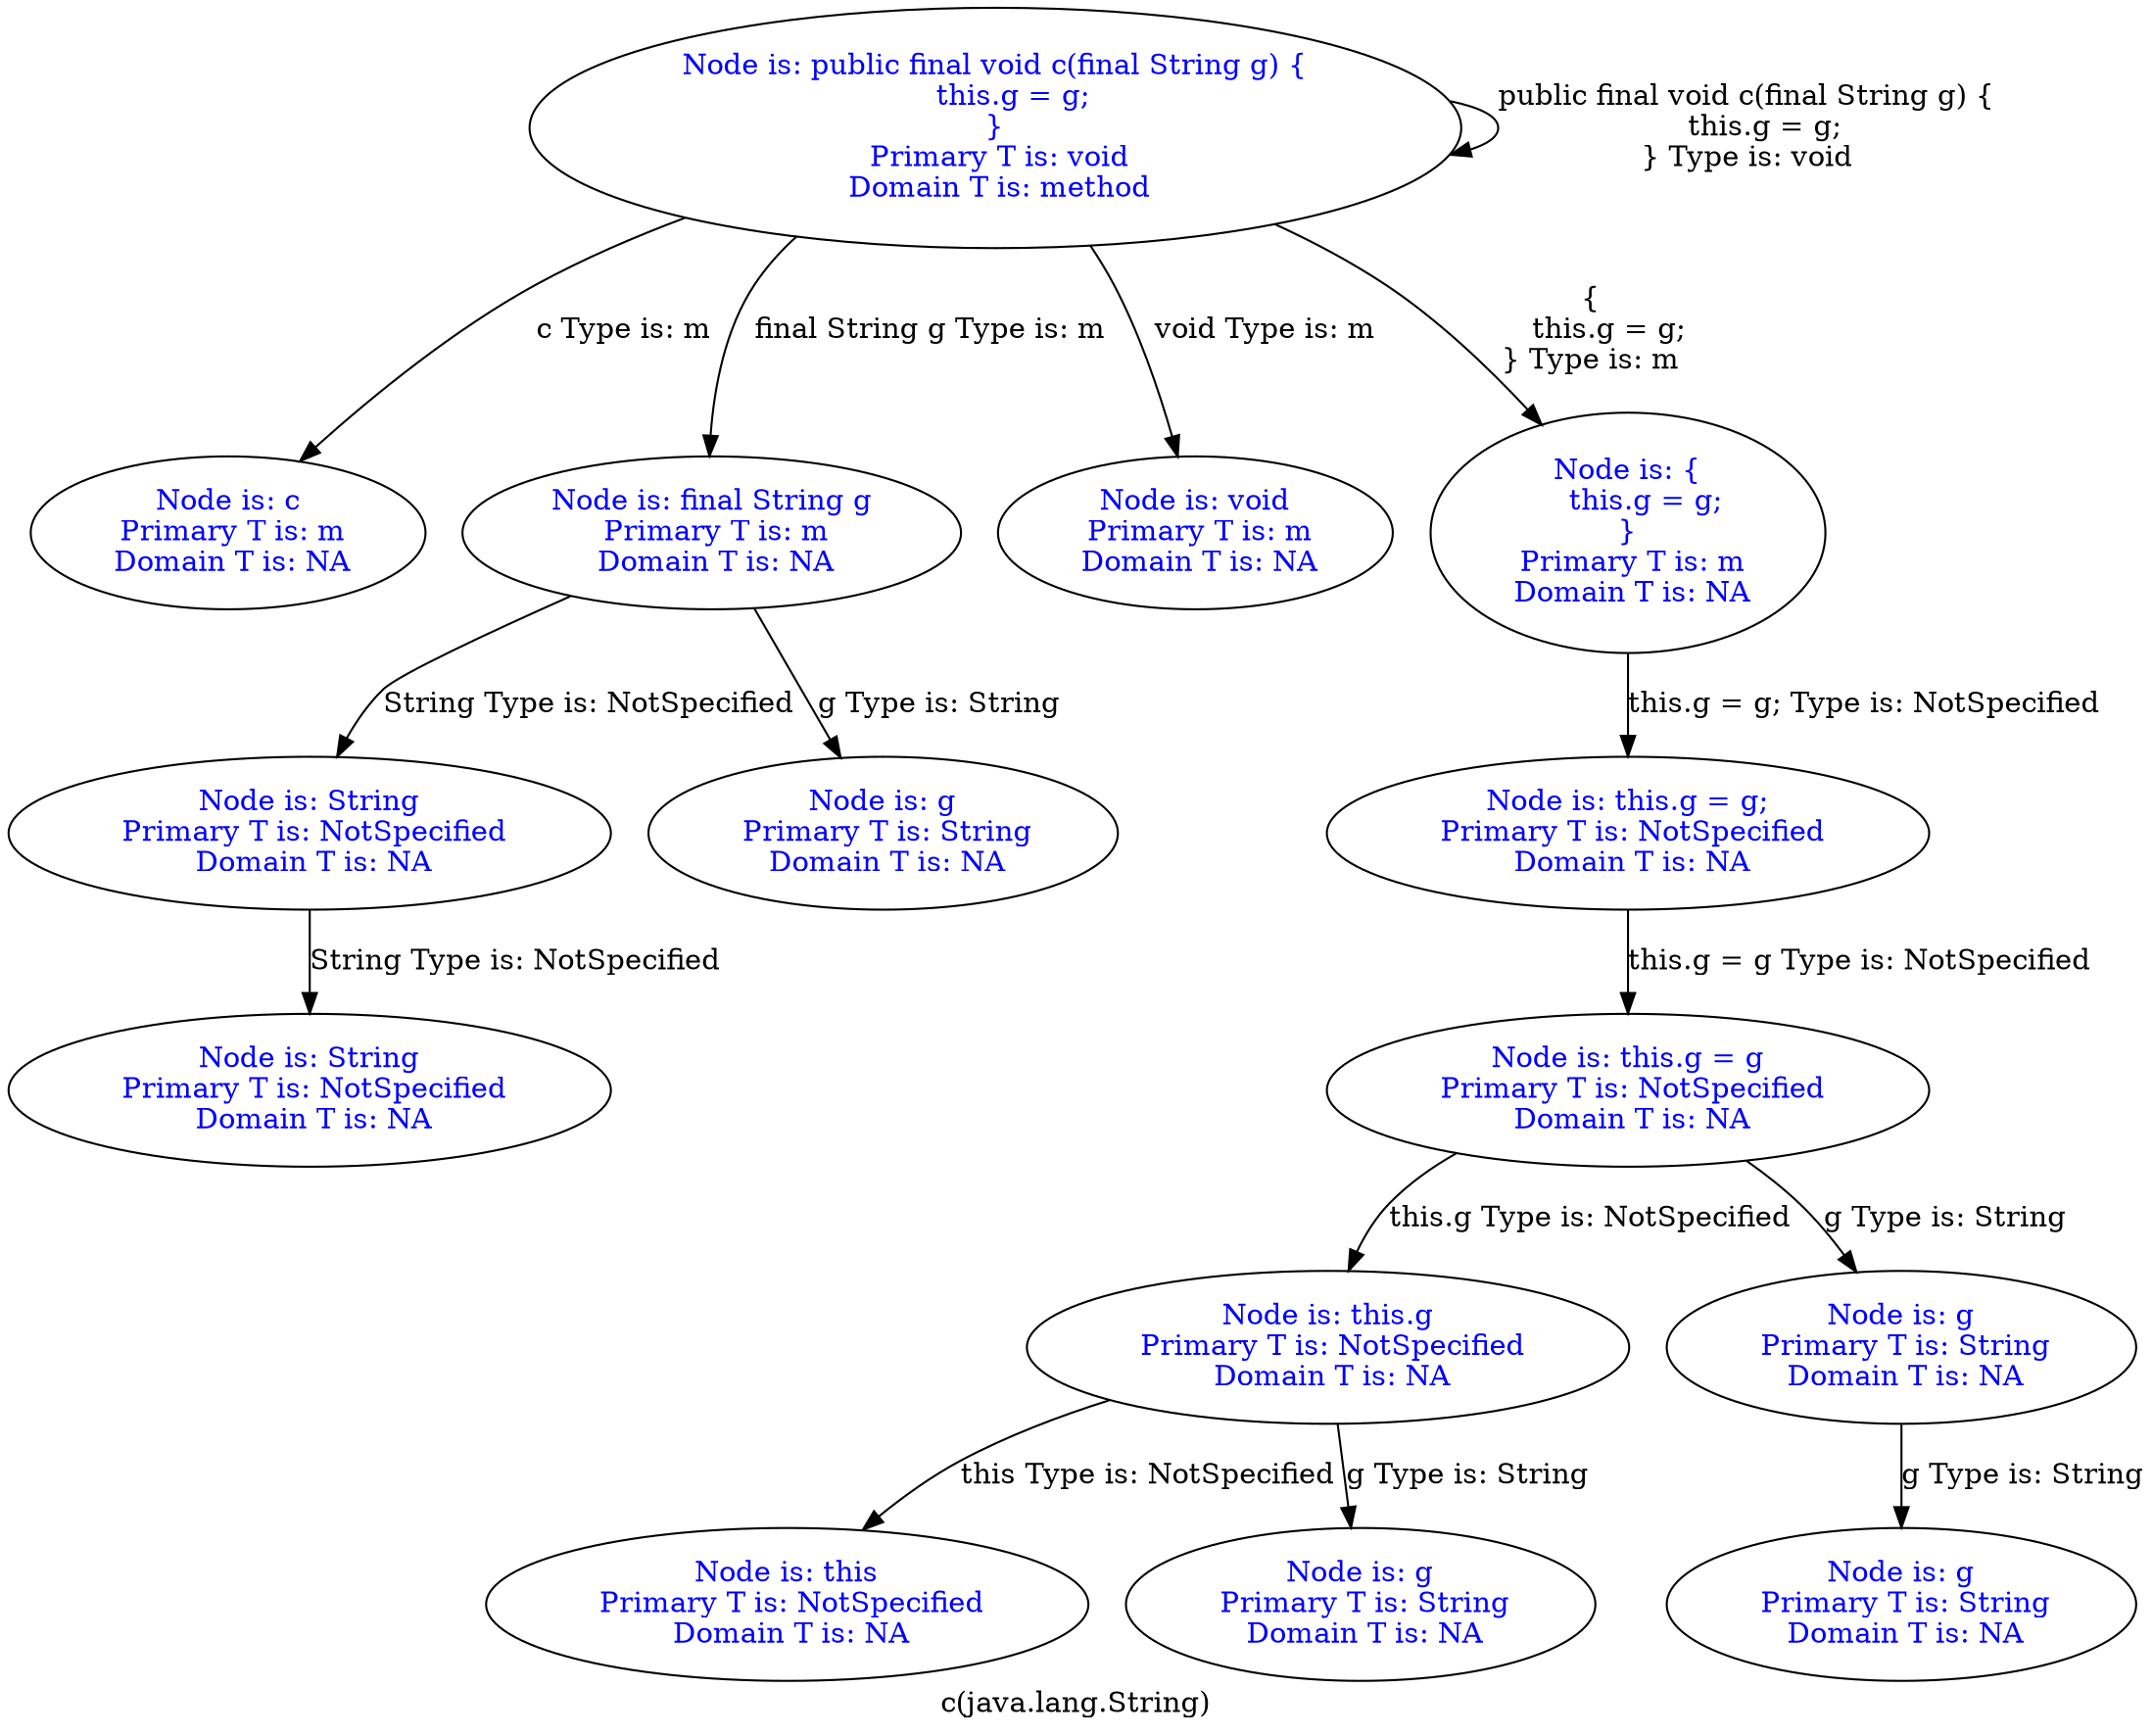 digraph "c(java.lang.String)" {
 label="c(java.lang.String)"
{
 node [shape=box]} 
363 -> 363[label="public final void c(final String g) {
    this.g = g;
} Type is: void"];
363[label="Node is: public final void c(final String g) {
    this.g = g;
}
 Primary T is: void
 Domain T is: method",fontcolor="blue"];
  363 -> 364[label="c Type is: m"];
364[label="Node is: c
 Primary T is: m
 Domain T is: NA",fontcolor="blue"];
  363 -> 365[label="final String g Type is: m"];
365[label="Node is: final String g
 Primary T is: m
 Domain T is: NA",fontcolor="blue"];
  365 -> 366[label="String Type is: NotSpecified"];
366[label="Node is: String
 Primary T is: NotSpecified
 Domain T is: NA",fontcolor="blue"];
  366 -> 367[label="String Type is: NotSpecified"];
367[label="Node is: String
 Primary T is: NotSpecified
 Domain T is: NA",fontcolor="blue"];
  365 -> 368[label="g Type is: String"];
368[label="Node is: g
 Primary T is: String
 Domain T is: NA",fontcolor="blue"];
  363 -> 369[label="void Type is: m"];
369[label="Node is: void
 Primary T is: m
 Domain T is: NA",fontcolor="blue"];
  363 -> 370[label="{
    this.g = g;
} Type is: m"];
370[label="Node is: {
    this.g = g;
}
 Primary T is: m
 Domain T is: NA",fontcolor="blue"];
  370 -> 371[label="this.g = g; Type is: NotSpecified"];
371[label="Node is: this.g = g;
 Primary T is: NotSpecified
 Domain T is: NA",fontcolor="blue"];
  371 -> 372[label="this.g = g Type is: NotSpecified"];
372[label="Node is: this.g = g
 Primary T is: NotSpecified
 Domain T is: NA",fontcolor="blue"];
  372 -> 373[label="this.g Type is: NotSpecified"];
373[label="Node is: this.g
 Primary T is: NotSpecified
 Domain T is: NA",fontcolor="blue"];
  373 -> 374[label="this Type is: NotSpecified"];
374[label="Node is: this
 Primary T is: NotSpecified
 Domain T is: NA",fontcolor="blue"];
  373 -> 375[label="g Type is: String"];
375[label="Node is: g
 Primary T is: String
 Domain T is: NA",fontcolor="blue"];
  372 -> 376[label="g Type is: String"];
376[label="Node is: g
 Primary T is: String
 Domain T is: NA",fontcolor="blue"];
  376 -> 377[label="g Type is: String"];
377[label="Node is: g
 Primary T is: String
 Domain T is: NA",fontcolor="blue"];
  }
